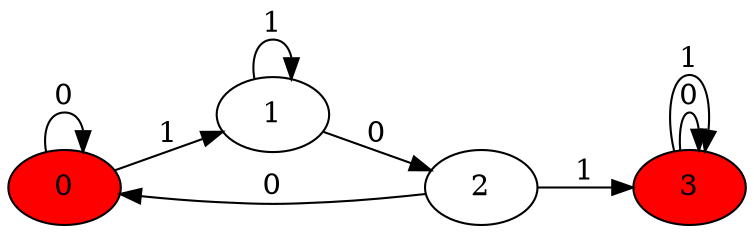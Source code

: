 digraph G{
rankdir = LR;
0[style="filled",fillcolor="red"]
3[style="filled",fillcolor="red"]
3[style="filled",fillcolor="red"]
0->0[label="0"];
0->1[label="1"];
1->2[label="0"];
1->1[label="1"];
2->0[label="0"];
2->3[label="1"];
3->3[label="0"];
3->3[label="1"];
}
